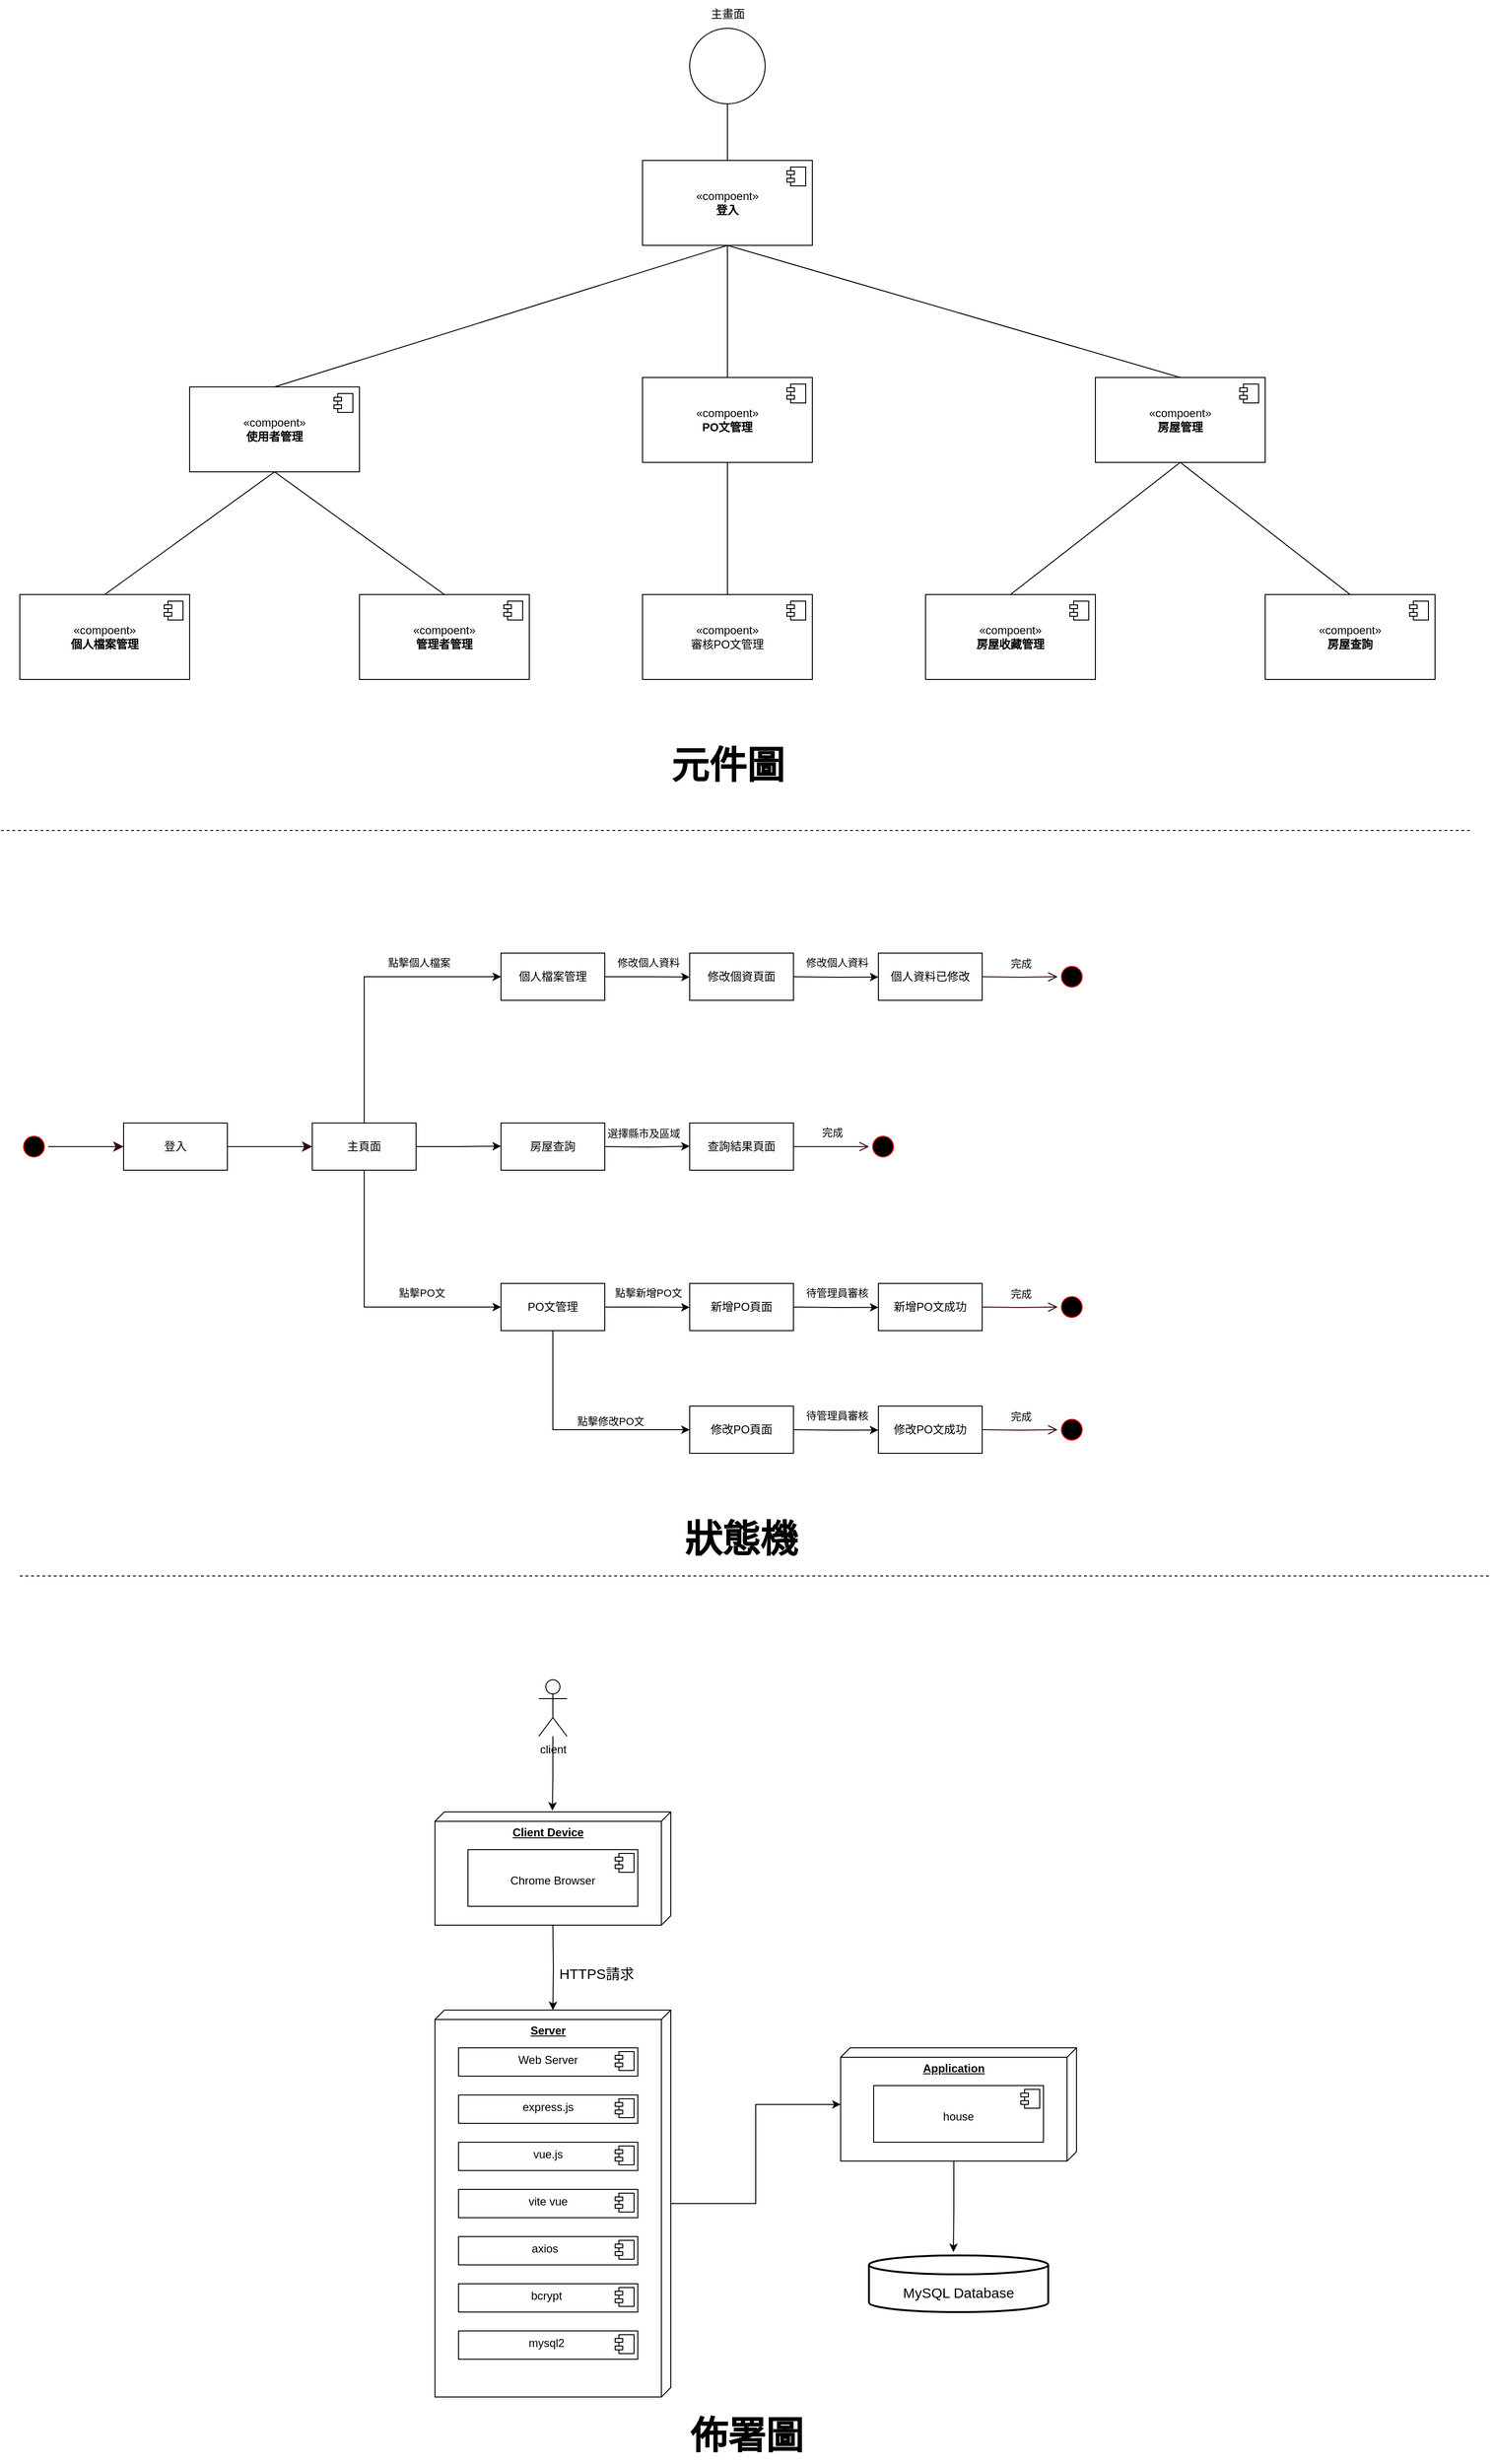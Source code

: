<mxfile version="24.7.17">
  <diagram name="第 1 页" id="_i7Nsi_loY6YteiHFJjn">
    <mxGraphModel grid="1" page="1" gridSize="10" guides="1" tooltips="1" connect="1" arrows="1" fold="1" pageScale="1" pageWidth="827" pageHeight="1169" math="0" shadow="0">
      <root>
        <mxCell id="0" />
        <mxCell id="1" parent="0" />
        <mxCell id="TlzOl084ez7NkVIhYVSb-4" style="edgeStyle=orthogonalEdgeStyle;rounded=0;orthogonalLoop=1;jettySize=auto;html=1;exitX=0.5;exitY=1;exitDx=0;exitDy=0;endArrow=none;endFill=0;" edge="1" parent="1" source="TlzOl084ez7NkVIhYVSb-1" target="TlzOl084ez7NkVIhYVSb-2">
          <mxGeometry relative="1" as="geometry" />
        </mxCell>
        <mxCell id="TlzOl084ez7NkVIhYVSb-1" value="" style="ellipse;whiteSpace=wrap;html=1;aspect=fixed;" vertex="1" parent="1">
          <mxGeometry x="360" y="70" width="80" height="80" as="geometry" />
        </mxCell>
        <mxCell id="TlzOl084ez7NkVIhYVSb-11" style="rounded=0;orthogonalLoop=1;jettySize=auto;html=1;exitX=0.5;exitY=1;exitDx=0;exitDy=0;entryX=0.5;entryY=0;entryDx=0;entryDy=0;endArrow=none;endFill=0;" edge="1" parent="1" source="TlzOl084ez7NkVIhYVSb-2" target="TlzOl084ez7NkVIhYVSb-7">
          <mxGeometry relative="1" as="geometry" />
        </mxCell>
        <mxCell id="TlzOl084ez7NkVIhYVSb-12" style="edgeStyle=orthogonalEdgeStyle;rounded=0;orthogonalLoop=1;jettySize=auto;html=1;exitX=0.5;exitY=1;exitDx=0;exitDy=0;entryX=0.5;entryY=0;entryDx=0;entryDy=0;endArrow=none;endFill=0;" edge="1" parent="1" source="TlzOl084ez7NkVIhYVSb-2" target="TlzOl084ez7NkVIhYVSb-5">
          <mxGeometry relative="1" as="geometry" />
        </mxCell>
        <mxCell id="TlzOl084ez7NkVIhYVSb-14" style="rounded=0;orthogonalLoop=1;jettySize=auto;html=1;exitX=0.5;exitY=1;exitDx=0;exitDy=0;entryX=0.5;entryY=0;entryDx=0;entryDy=0;endArrow=none;endFill=0;" edge="1" parent="1" source="TlzOl084ez7NkVIhYVSb-2" target="TlzOl084ez7NkVIhYVSb-9">
          <mxGeometry relative="1" as="geometry" />
        </mxCell>
        <mxCell id="TlzOl084ez7NkVIhYVSb-2" value="«compoent»&lt;br&gt;&lt;b&gt;登入&lt;/b&gt;" style="html=1;dropTarget=0;whiteSpace=wrap;" vertex="1" parent="1">
          <mxGeometry x="310" y="210" width="180" height="90" as="geometry" />
        </mxCell>
        <mxCell id="TlzOl084ez7NkVIhYVSb-3" value="" style="shape=module;jettyWidth=8;jettyHeight=4;" vertex="1" parent="TlzOl084ez7NkVIhYVSb-2">
          <mxGeometry x="1" width="20" height="20" relative="1" as="geometry">
            <mxPoint x="-27" y="7" as="offset" />
          </mxGeometry>
        </mxCell>
        <mxCell id="TlzOl084ez7NkVIhYVSb-5" value="«compoent»&lt;br&gt;&lt;b&gt;PO文管理&lt;/b&gt;" style="html=1;dropTarget=0;whiteSpace=wrap;" vertex="1" parent="1">
          <mxGeometry x="310" y="440" width="180" height="90" as="geometry" />
        </mxCell>
        <mxCell id="TlzOl084ez7NkVIhYVSb-6" value="" style="shape=module;jettyWidth=8;jettyHeight=4;" vertex="1" parent="TlzOl084ez7NkVIhYVSb-5">
          <mxGeometry x="1" width="20" height="20" relative="1" as="geometry">
            <mxPoint x="-27" y="7" as="offset" />
          </mxGeometry>
        </mxCell>
        <mxCell id="TlzOl084ez7NkVIhYVSb-22" style="rounded=0;orthogonalLoop=1;jettySize=auto;html=1;exitX=0.5;exitY=1;exitDx=0;exitDy=0;entryX=0.5;entryY=0;entryDx=0;entryDy=0;endArrow=none;endFill=0;" edge="1" parent="1" source="TlzOl084ez7NkVIhYVSb-7" target="TlzOl084ez7NkVIhYVSb-18">
          <mxGeometry relative="1" as="geometry" />
        </mxCell>
        <mxCell id="TlzOl084ez7NkVIhYVSb-23" style="rounded=0;orthogonalLoop=1;jettySize=auto;html=1;exitX=0.5;exitY=1;exitDx=0;exitDy=0;entryX=0.5;entryY=0;entryDx=0;entryDy=0;endArrow=none;endFill=0;" edge="1" parent="1" source="TlzOl084ez7NkVIhYVSb-7" target="TlzOl084ez7NkVIhYVSb-20">
          <mxGeometry relative="1" as="geometry" />
        </mxCell>
        <mxCell id="TlzOl084ez7NkVIhYVSb-7" value="«compoent»&lt;br&gt;&lt;b&gt;使用者管理&lt;/b&gt;" style="html=1;dropTarget=0;whiteSpace=wrap;" vertex="1" parent="1">
          <mxGeometry x="-170" y="450" width="180" height="90" as="geometry" />
        </mxCell>
        <mxCell id="TlzOl084ez7NkVIhYVSb-8" value="" style="shape=module;jettyWidth=8;jettyHeight=4;" vertex="1" parent="TlzOl084ez7NkVIhYVSb-7">
          <mxGeometry x="1" width="20" height="20" relative="1" as="geometry">
            <mxPoint x="-27" y="7" as="offset" />
          </mxGeometry>
        </mxCell>
        <mxCell id="TlzOl084ez7NkVIhYVSb-28" style="rounded=0;orthogonalLoop=1;jettySize=auto;html=1;exitX=0.5;exitY=1;exitDx=0;exitDy=0;entryX=0.5;entryY=0;entryDx=0;entryDy=0;endArrow=none;endFill=0;" edge="1" parent="1" source="TlzOl084ez7NkVIhYVSb-9" target="TlzOl084ez7NkVIhYVSb-24">
          <mxGeometry relative="1" as="geometry" />
        </mxCell>
        <mxCell id="TlzOl084ez7NkVIhYVSb-29" style="rounded=0;orthogonalLoop=1;jettySize=auto;html=1;exitX=0.5;exitY=1;exitDx=0;exitDy=0;entryX=0.5;entryY=0;entryDx=0;entryDy=0;endArrow=none;endFill=0;" edge="1" parent="1" source="TlzOl084ez7NkVIhYVSb-9" target="TlzOl084ez7NkVIhYVSb-26">
          <mxGeometry relative="1" as="geometry" />
        </mxCell>
        <mxCell id="TlzOl084ez7NkVIhYVSb-9" value="«compoent»&lt;br&gt;&lt;b&gt;房屋管理&lt;/b&gt;" style="html=1;dropTarget=0;whiteSpace=wrap;" vertex="1" parent="1">
          <mxGeometry x="790" y="440" width="180" height="90" as="geometry" />
        </mxCell>
        <mxCell id="TlzOl084ez7NkVIhYVSb-10" value="" style="shape=module;jettyWidth=8;jettyHeight=4;" vertex="1" parent="TlzOl084ez7NkVIhYVSb-9">
          <mxGeometry x="1" width="20" height="20" relative="1" as="geometry">
            <mxPoint x="-27" y="7" as="offset" />
          </mxGeometry>
        </mxCell>
        <mxCell id="TlzOl084ez7NkVIhYVSb-15" style="rounded=0;orthogonalLoop=1;jettySize=auto;html=1;exitX=0.5;exitY=1;exitDx=0;exitDy=0;entryX=0.5;entryY=0;entryDx=0;entryDy=0;endArrow=none;endFill=0;" edge="1" parent="1" source="TlzOl084ez7NkVIhYVSb-5" target="TlzOl084ez7NkVIhYVSb-16">
          <mxGeometry relative="1" as="geometry">
            <mxPoint x="400" y="530" as="sourcePoint" />
          </mxGeometry>
        </mxCell>
        <mxCell id="TlzOl084ez7NkVIhYVSb-16" value="«compoent»&lt;div&gt;審核PO文管理&lt;/div&gt;" style="html=1;dropTarget=0;whiteSpace=wrap;" vertex="1" parent="1">
          <mxGeometry x="310" y="670" width="180" height="90" as="geometry" />
        </mxCell>
        <mxCell id="TlzOl084ez7NkVIhYVSb-17" value="" style="shape=module;jettyWidth=8;jettyHeight=4;" vertex="1" parent="TlzOl084ez7NkVIhYVSb-16">
          <mxGeometry x="1" width="20" height="20" relative="1" as="geometry">
            <mxPoint x="-27" y="7" as="offset" />
          </mxGeometry>
        </mxCell>
        <mxCell id="TlzOl084ez7NkVIhYVSb-18" value="«compoent»&lt;br&gt;&lt;b&gt;個人檔案管理&lt;/b&gt;" style="html=1;dropTarget=0;whiteSpace=wrap;" vertex="1" parent="1">
          <mxGeometry x="-350" y="670" width="180" height="90" as="geometry" />
        </mxCell>
        <mxCell id="TlzOl084ez7NkVIhYVSb-19" value="" style="shape=module;jettyWidth=8;jettyHeight=4;" vertex="1" parent="TlzOl084ez7NkVIhYVSb-18">
          <mxGeometry x="1" width="20" height="20" relative="1" as="geometry">
            <mxPoint x="-27" y="7" as="offset" />
          </mxGeometry>
        </mxCell>
        <mxCell id="TlzOl084ez7NkVIhYVSb-20" value="«compoent»&lt;br&gt;&lt;b&gt;管理者管理&lt;/b&gt;" style="html=1;dropTarget=0;whiteSpace=wrap;" vertex="1" parent="1">
          <mxGeometry x="10" y="670" width="180" height="90" as="geometry" />
        </mxCell>
        <mxCell id="TlzOl084ez7NkVIhYVSb-21" value="" style="shape=module;jettyWidth=8;jettyHeight=4;" vertex="1" parent="TlzOl084ez7NkVIhYVSb-20">
          <mxGeometry x="1" width="20" height="20" relative="1" as="geometry">
            <mxPoint x="-27" y="7" as="offset" />
          </mxGeometry>
        </mxCell>
        <mxCell id="TlzOl084ez7NkVIhYVSb-24" value="«compoent»&lt;br&gt;&lt;b&gt;房屋收藏管理&lt;/b&gt;" style="html=1;dropTarget=0;whiteSpace=wrap;" vertex="1" parent="1">
          <mxGeometry x="610" y="670" width="180" height="90" as="geometry" />
        </mxCell>
        <mxCell id="TlzOl084ez7NkVIhYVSb-25" value="" style="shape=module;jettyWidth=8;jettyHeight=4;" vertex="1" parent="TlzOl084ez7NkVIhYVSb-24">
          <mxGeometry x="1" width="20" height="20" relative="1" as="geometry">
            <mxPoint x="-27" y="7" as="offset" />
          </mxGeometry>
        </mxCell>
        <mxCell id="TlzOl084ez7NkVIhYVSb-26" value="«compoent»&lt;br&gt;&lt;b&gt;房屋查詢&lt;/b&gt;" style="html=1;dropTarget=0;whiteSpace=wrap;" vertex="1" parent="1">
          <mxGeometry x="970" y="670" width="180" height="90" as="geometry" />
        </mxCell>
        <mxCell id="TlzOl084ez7NkVIhYVSb-27" value="" style="shape=module;jettyWidth=8;jettyHeight=4;" vertex="1" parent="TlzOl084ez7NkVIhYVSb-26">
          <mxGeometry x="1" width="20" height="20" relative="1" as="geometry">
            <mxPoint x="-27" y="7" as="offset" />
          </mxGeometry>
        </mxCell>
        <mxCell id="TlzOl084ez7NkVIhYVSb-30" value="主畫面" style="text;html=1;align=center;verticalAlign=middle;resizable=0;points=[];autosize=1;strokeColor=none;fillColor=none;" vertex="1" parent="1">
          <mxGeometry x="370" y="40" width="60" height="30" as="geometry" />
        </mxCell>
        <mxCell id="TlzOl084ez7NkVIhYVSb-31" value="&lt;font style=&quot;font-size: 40px;&quot;&gt;&lt;b&gt;元件圖&lt;/b&gt;&lt;/font&gt;" style="text;html=1;align=center;verticalAlign=middle;resizable=0;points=[];autosize=1;strokeColor=none;fillColor=none;" vertex="1" parent="1">
          <mxGeometry x="330" y="820" width="140" height="60" as="geometry" />
        </mxCell>
        <mxCell id="TlzOl084ez7NkVIhYVSb-32" value="" style="endArrow=none;dashed=1;html=1;rounded=0;" edge="1" parent="1">
          <mxGeometry width="50" height="50" relative="1" as="geometry">
            <mxPoint x="-370" y="920" as="sourcePoint" />
            <mxPoint x="1190" y="920" as="targetPoint" />
          </mxGeometry>
        </mxCell>
        <mxCell id="TlzOl084ez7NkVIhYVSb-33" value="" style="ellipse;html=1;shape=startState;fillColor=#000000;strokeColor=#ff0000;" vertex="1" parent="1">
          <mxGeometry x="-350" y="1240" width="30" height="30" as="geometry" />
        </mxCell>
        <mxCell id="TlzOl084ez7NkVIhYVSb-34" value="" style="edgeStyle=orthogonalEdgeStyle;html=1;verticalAlign=bottom;endArrow=classic;endSize=8;strokeColor=#33001A;rounded=0;endFill=1;" edge="1" parent="1" source="TlzOl084ez7NkVIhYVSb-33">
          <mxGeometry relative="1" as="geometry">
            <mxPoint x="-240" y="1255" as="targetPoint" />
          </mxGeometry>
        </mxCell>
        <mxCell id="TlzOl084ez7NkVIhYVSb-35" value="登入" style="html=1;whiteSpace=wrap;" vertex="1" parent="1">
          <mxGeometry x="-240" y="1230" width="110" height="50" as="geometry" />
        </mxCell>
        <mxCell id="TlzOl084ez7NkVIhYVSb-36" value="" style="edgeStyle=orthogonalEdgeStyle;html=1;verticalAlign=bottom;endArrow=classic;endSize=8;strokeColor=#33001A;rounded=0;exitX=1;exitY=0.5;exitDx=0;exitDy=0;endFill=1;" edge="1" parent="1" source="TlzOl084ez7NkVIhYVSb-35">
          <mxGeometry relative="1" as="geometry">
            <mxPoint x="-40" y="1255" as="targetPoint" />
            <mxPoint x="-120" y="1255" as="sourcePoint" />
          </mxGeometry>
        </mxCell>
        <mxCell id="TlzOl084ez7NkVIhYVSb-38" style="edgeStyle=orthogonalEdgeStyle;rounded=0;orthogonalLoop=1;jettySize=auto;html=1;exitX=1;exitY=0.5;exitDx=0;exitDy=0;" edge="1" parent="1" source="TlzOl084ez7NkVIhYVSb-37">
          <mxGeometry relative="1" as="geometry">
            <mxPoint x="160" y="1254.571" as="targetPoint" />
          </mxGeometry>
        </mxCell>
        <mxCell id="TlzOl084ez7NkVIhYVSb-48" style="edgeStyle=orthogonalEdgeStyle;rounded=0;orthogonalLoop=1;jettySize=auto;html=1;exitX=0.5;exitY=0;exitDx=0;exitDy=0;entryX=0;entryY=0.5;entryDx=0;entryDy=0;" edge="1" parent="1" source="TlzOl084ez7NkVIhYVSb-37" target="TlzOl084ez7NkVIhYVSb-49">
          <mxGeometry relative="1" as="geometry">
            <mxPoint x="130" y="1060" as="targetPoint" />
          </mxGeometry>
        </mxCell>
        <mxCell id="TlzOl084ez7NkVIhYVSb-51" value="點擊個人檔案" style="edgeLabel;html=1;align=center;verticalAlign=middle;resizable=0;points=[];" connectable="0" vertex="1" parent="TlzOl084ez7NkVIhYVSb-48">
          <mxGeometry x="0.418" y="2" relative="1" as="geometry">
            <mxPoint y="-13" as="offset" />
          </mxGeometry>
        </mxCell>
        <mxCell id="TlzOl084ez7NkVIhYVSb-37" value="主頁面" style="html=1;whiteSpace=wrap;" vertex="1" parent="1">
          <mxGeometry x="-40" y="1230" width="110" height="50" as="geometry" />
        </mxCell>
        <mxCell id="TlzOl084ez7NkVIhYVSb-39" value="房屋查詢" style="html=1;whiteSpace=wrap;" vertex="1" parent="1">
          <mxGeometry x="160" y="1230" width="110" height="50" as="geometry" />
        </mxCell>
        <mxCell id="TlzOl084ez7NkVIhYVSb-40" style="edgeStyle=orthogonalEdgeStyle;rounded=0;orthogonalLoop=1;jettySize=auto;html=1;exitX=1;exitY=0.5;exitDx=0;exitDy=0;" edge="1" parent="1">
          <mxGeometry relative="1" as="geometry">
            <mxPoint x="360" y="1254.571" as="targetPoint" />
            <mxPoint x="270" y="1255" as="sourcePoint" />
          </mxGeometry>
        </mxCell>
        <mxCell id="TlzOl084ez7NkVIhYVSb-42" value="選擇縣市及區域" style="edgeLabel;html=1;align=center;verticalAlign=middle;resizable=0;points=[];" connectable="0" vertex="1" parent="TlzOl084ez7NkVIhYVSb-40">
          <mxGeometry x="-0.275" y="-1" relative="1" as="geometry">
            <mxPoint x="8" y="-16" as="offset" />
          </mxGeometry>
        </mxCell>
        <mxCell id="TlzOl084ez7NkVIhYVSb-41" value="查詢結果頁面" style="html=1;whiteSpace=wrap;" vertex="1" parent="1">
          <mxGeometry x="360" y="1230" width="110" height="50" as="geometry" />
        </mxCell>
        <mxCell id="TlzOl084ez7NkVIhYVSb-43" value="" style="ellipse;html=1;shape=startState;fillColor=#000000;strokeColor=#ff0000;" vertex="1" parent="1">
          <mxGeometry x="550" y="1240" width="30" height="30" as="geometry" />
        </mxCell>
        <mxCell id="TlzOl084ez7NkVIhYVSb-44" value="" style="edgeStyle=orthogonalEdgeStyle;html=1;verticalAlign=bottom;endArrow=open;endSize=8;strokeColor=#33001A;rounded=0;exitX=1;exitY=0.5;exitDx=0;exitDy=0;entryX=0;entryY=0.5;entryDx=0;entryDy=0;" edge="1" parent="1" source="TlzOl084ez7NkVIhYVSb-41" target="TlzOl084ez7NkVIhYVSb-43">
          <mxGeometry relative="1" as="geometry">
            <mxPoint x="565" y="1269" as="targetPoint" />
            <mxPoint x="800" y="1279" as="sourcePoint" />
          </mxGeometry>
        </mxCell>
        <mxCell id="TlzOl084ez7NkVIhYVSb-45" value="完成" style="edgeLabel;html=1;align=center;verticalAlign=middle;resizable=0;points=[];" connectable="0" vertex="1" parent="TlzOl084ez7NkVIhYVSb-44">
          <mxGeometry x="-0.056" y="2" relative="1" as="geometry">
            <mxPoint x="3" y="-13" as="offset" />
          </mxGeometry>
        </mxCell>
        <mxCell id="TlzOl084ez7NkVIhYVSb-52" style="edgeStyle=orthogonalEdgeStyle;rounded=0;orthogonalLoop=1;jettySize=auto;html=1;exitX=1;exitY=0.5;exitDx=0;exitDy=0;" edge="1" parent="1" source="TlzOl084ez7NkVIhYVSb-49">
          <mxGeometry relative="1" as="geometry">
            <mxPoint x="360" y="1075.333" as="targetPoint" />
          </mxGeometry>
        </mxCell>
        <mxCell id="TlzOl084ez7NkVIhYVSb-55" value="修改個人資料" style="edgeLabel;html=1;align=center;verticalAlign=middle;resizable=0;points=[];" connectable="0" vertex="1" parent="TlzOl084ez7NkVIhYVSb-52">
          <mxGeometry x="0.034" relative="1" as="geometry">
            <mxPoint y="-16" as="offset" />
          </mxGeometry>
        </mxCell>
        <mxCell id="TlzOl084ez7NkVIhYVSb-49" value="個人檔案管理" style="html=1;whiteSpace=wrap;" vertex="1" parent="1">
          <mxGeometry x="160" y="1050" width="110" height="50" as="geometry" />
        </mxCell>
        <mxCell id="TlzOl084ez7NkVIhYVSb-53" value="修改個資頁面" style="html=1;whiteSpace=wrap;" vertex="1" parent="1">
          <mxGeometry x="360" y="1050" width="110" height="50" as="geometry" />
        </mxCell>
        <mxCell id="TlzOl084ez7NkVIhYVSb-56" style="edgeStyle=orthogonalEdgeStyle;rounded=0;orthogonalLoop=1;jettySize=auto;html=1;exitX=1;exitY=0.5;exitDx=0;exitDy=0;" edge="1" parent="1">
          <mxGeometry relative="1" as="geometry">
            <mxPoint x="560" y="1075.333" as="targetPoint" />
            <mxPoint x="470" y="1075" as="sourcePoint" />
          </mxGeometry>
        </mxCell>
        <mxCell id="TlzOl084ez7NkVIhYVSb-57" value="修改個人資料" style="edgeLabel;html=1;align=center;verticalAlign=middle;resizable=0;points=[];" connectable="0" vertex="1" parent="TlzOl084ez7NkVIhYVSb-56">
          <mxGeometry x="0.034" relative="1" as="geometry">
            <mxPoint y="-16" as="offset" />
          </mxGeometry>
        </mxCell>
        <mxCell id="TlzOl084ez7NkVIhYVSb-58" value="個人資料已修改" style="html=1;whiteSpace=wrap;" vertex="1" parent="1">
          <mxGeometry x="560" y="1050" width="110" height="50" as="geometry" />
        </mxCell>
        <mxCell id="TlzOl084ez7NkVIhYVSb-64" value="" style="ellipse;html=1;shape=startState;fillColor=#000000;strokeColor=#ff0000;" vertex="1" parent="1">
          <mxGeometry x="750" y="1060" width="30" height="30" as="geometry" />
        </mxCell>
        <mxCell id="TlzOl084ez7NkVIhYVSb-65" value="" style="edgeStyle=orthogonalEdgeStyle;html=1;verticalAlign=bottom;endArrow=open;endSize=8;strokeColor=#33001A;rounded=0;exitX=1;exitY=0.5;exitDx=0;exitDy=0;entryX=0;entryY=0.5;entryDx=0;entryDy=0;" edge="1" parent="1" target="TlzOl084ez7NkVIhYVSb-64">
          <mxGeometry relative="1" as="geometry">
            <mxPoint x="765" y="1089" as="targetPoint" />
            <mxPoint x="670" y="1075" as="sourcePoint" />
          </mxGeometry>
        </mxCell>
        <mxCell id="TlzOl084ez7NkVIhYVSb-66" value="完成" style="edgeLabel;html=1;align=center;verticalAlign=middle;resizable=0;points=[];" connectable="0" vertex="1" parent="TlzOl084ez7NkVIhYVSb-65">
          <mxGeometry x="-0.056" y="2" relative="1" as="geometry">
            <mxPoint x="3" y="-13" as="offset" />
          </mxGeometry>
        </mxCell>
        <mxCell id="TlzOl084ez7NkVIhYVSb-67" style="edgeStyle=orthogonalEdgeStyle;rounded=0;orthogonalLoop=1;jettySize=auto;html=1;exitX=0.5;exitY=1;exitDx=0;exitDy=0;entryX=0;entryY=0.5;entryDx=0;entryDy=0;" edge="1" parent="1" source="TlzOl084ez7NkVIhYVSb-37" target="TlzOl084ez7NkVIhYVSb-73">
          <mxGeometry relative="1" as="geometry">
            <mxPoint x="75" y="1330" as="targetPoint" />
            <mxPoint x="-40" y="1500" as="sourcePoint" />
          </mxGeometry>
        </mxCell>
        <mxCell id="TlzOl084ez7NkVIhYVSb-68" value="點擊PO文" style="edgeLabel;html=1;align=center;verticalAlign=middle;resizable=0;points=[];" connectable="0" vertex="1" parent="TlzOl084ez7NkVIhYVSb-67">
          <mxGeometry x="0.418" y="2" relative="1" as="geometry">
            <mxPoint y="-13" as="offset" />
          </mxGeometry>
        </mxCell>
        <mxCell id="TlzOl084ez7NkVIhYVSb-71" style="edgeStyle=orthogonalEdgeStyle;rounded=0;orthogonalLoop=1;jettySize=auto;html=1;exitX=1;exitY=0.5;exitDx=0;exitDy=0;" edge="1" parent="1" source="TlzOl084ez7NkVIhYVSb-73">
          <mxGeometry relative="1" as="geometry">
            <mxPoint x="360" y="1425.333" as="targetPoint" />
          </mxGeometry>
        </mxCell>
        <mxCell id="TlzOl084ez7NkVIhYVSb-72" value="點擊新增PO文" style="edgeLabel;html=1;align=center;verticalAlign=middle;resizable=0;points=[];" connectable="0" vertex="1" parent="TlzOl084ez7NkVIhYVSb-71">
          <mxGeometry x="0.034" relative="1" as="geometry">
            <mxPoint y="-16" as="offset" />
          </mxGeometry>
        </mxCell>
        <mxCell id="TlzOl084ez7NkVIhYVSb-90" style="edgeStyle=orthogonalEdgeStyle;rounded=0;orthogonalLoop=1;jettySize=auto;html=1;exitX=0.5;exitY=1;exitDx=0;exitDy=0;entryX=0;entryY=0.5;entryDx=0;entryDy=0;" edge="1" parent="1" source="TlzOl084ez7NkVIhYVSb-73" target="TlzOl084ez7NkVIhYVSb-83">
          <mxGeometry relative="1" as="geometry" />
        </mxCell>
        <mxCell id="TlzOl084ez7NkVIhYVSb-73" value="PO文管理" style="html=1;whiteSpace=wrap;" vertex="1" parent="1">
          <mxGeometry x="160" y="1400" width="110" height="50" as="geometry" />
        </mxCell>
        <mxCell id="TlzOl084ez7NkVIhYVSb-74" value="新增PO頁面" style="html=1;whiteSpace=wrap;" vertex="1" parent="1">
          <mxGeometry x="360" y="1400" width="110" height="50" as="geometry" />
        </mxCell>
        <mxCell id="TlzOl084ez7NkVIhYVSb-75" style="edgeStyle=orthogonalEdgeStyle;rounded=0;orthogonalLoop=1;jettySize=auto;html=1;exitX=1;exitY=0.5;exitDx=0;exitDy=0;" edge="1" parent="1">
          <mxGeometry relative="1" as="geometry">
            <mxPoint x="560" y="1425.333" as="targetPoint" />
            <mxPoint x="470" y="1425" as="sourcePoint" />
          </mxGeometry>
        </mxCell>
        <mxCell id="TlzOl084ez7NkVIhYVSb-76" value="待管理員審核" style="edgeLabel;html=1;align=center;verticalAlign=middle;resizable=0;points=[];" connectable="0" vertex="1" parent="TlzOl084ez7NkVIhYVSb-75">
          <mxGeometry x="0.034" relative="1" as="geometry">
            <mxPoint y="-16" as="offset" />
          </mxGeometry>
        </mxCell>
        <mxCell id="TlzOl084ez7NkVIhYVSb-77" value="新增PO文成功" style="html=1;whiteSpace=wrap;" vertex="1" parent="1">
          <mxGeometry x="560" y="1400" width="110" height="50" as="geometry" />
        </mxCell>
        <mxCell id="TlzOl084ez7NkVIhYVSb-78" value="" style="ellipse;html=1;shape=startState;fillColor=#000000;strokeColor=#ff0000;" vertex="1" parent="1">
          <mxGeometry x="750" y="1410" width="30" height="30" as="geometry" />
        </mxCell>
        <mxCell id="TlzOl084ez7NkVIhYVSb-79" value="" style="edgeStyle=orthogonalEdgeStyle;html=1;verticalAlign=bottom;endArrow=open;endSize=8;strokeColor=#33001A;rounded=0;exitX=1;exitY=0.5;exitDx=0;exitDy=0;entryX=0;entryY=0.5;entryDx=0;entryDy=0;" edge="1" parent="1" target="TlzOl084ez7NkVIhYVSb-78">
          <mxGeometry relative="1" as="geometry">
            <mxPoint x="765" y="1439" as="targetPoint" />
            <mxPoint x="670" y="1425" as="sourcePoint" />
          </mxGeometry>
        </mxCell>
        <mxCell id="TlzOl084ez7NkVIhYVSb-80" value="完成" style="edgeLabel;html=1;align=center;verticalAlign=middle;resizable=0;points=[];" connectable="0" vertex="1" parent="TlzOl084ez7NkVIhYVSb-79">
          <mxGeometry x="-0.056" y="2" relative="1" as="geometry">
            <mxPoint x="3" y="-13" as="offset" />
          </mxGeometry>
        </mxCell>
        <mxCell id="TlzOl084ez7NkVIhYVSb-81" value="&lt;span style=&quot;font-size: 40px;&quot;&gt;&lt;b&gt;狀態機&lt;/b&gt;&lt;/span&gt;" style="text;html=1;align=center;verticalAlign=middle;resizable=0;points=[];autosize=1;strokeColor=none;fillColor=none;" vertex="1" parent="1">
          <mxGeometry x="344" y="1640" width="140" height="60" as="geometry" />
        </mxCell>
        <mxCell id="TlzOl084ez7NkVIhYVSb-82" value="點擊修改PO文" style="edgeLabel;html=1;align=center;verticalAlign=middle;resizable=0;points=[];" connectable="0" vertex="1" parent="1">
          <mxGeometry x="270.003" y="1540.004" as="geometry">
            <mxPoint x="6" y="6" as="offset" />
          </mxGeometry>
        </mxCell>
        <mxCell id="TlzOl084ez7NkVIhYVSb-83" value="修改PO頁面" style="html=1;whiteSpace=wrap;" vertex="1" parent="1">
          <mxGeometry x="360" y="1530" width="110" height="50" as="geometry" />
        </mxCell>
        <mxCell id="TlzOl084ez7NkVIhYVSb-84" style="edgeStyle=orthogonalEdgeStyle;rounded=0;orthogonalLoop=1;jettySize=auto;html=1;exitX=1;exitY=0.5;exitDx=0;exitDy=0;" edge="1" parent="1">
          <mxGeometry relative="1" as="geometry">
            <mxPoint x="560" y="1555.333" as="targetPoint" />
            <mxPoint x="470" y="1555" as="sourcePoint" />
          </mxGeometry>
        </mxCell>
        <mxCell id="TlzOl084ez7NkVIhYVSb-85" value="待管理員審核" style="edgeLabel;html=1;align=center;verticalAlign=middle;resizable=0;points=[];" connectable="0" vertex="1" parent="TlzOl084ez7NkVIhYVSb-84">
          <mxGeometry x="0.034" relative="1" as="geometry">
            <mxPoint y="-16" as="offset" />
          </mxGeometry>
        </mxCell>
        <mxCell id="TlzOl084ez7NkVIhYVSb-86" value="修改PO文成功" style="html=1;whiteSpace=wrap;" vertex="1" parent="1">
          <mxGeometry x="560" y="1530" width="110" height="50" as="geometry" />
        </mxCell>
        <mxCell id="TlzOl084ez7NkVIhYVSb-87" value="" style="ellipse;html=1;shape=startState;fillColor=#000000;strokeColor=#ff0000;" vertex="1" parent="1">
          <mxGeometry x="750" y="1540" width="30" height="30" as="geometry" />
        </mxCell>
        <mxCell id="TlzOl084ez7NkVIhYVSb-88" value="" style="edgeStyle=orthogonalEdgeStyle;html=1;verticalAlign=bottom;endArrow=open;endSize=8;strokeColor=#33001A;rounded=0;exitX=1;exitY=0.5;exitDx=0;exitDy=0;entryX=0;entryY=0.5;entryDx=0;entryDy=0;" edge="1" parent="1" target="TlzOl084ez7NkVIhYVSb-87">
          <mxGeometry relative="1" as="geometry">
            <mxPoint x="765" y="1569" as="targetPoint" />
            <mxPoint x="670" y="1555" as="sourcePoint" />
          </mxGeometry>
        </mxCell>
        <mxCell id="TlzOl084ez7NkVIhYVSb-89" value="完成" style="edgeLabel;html=1;align=center;verticalAlign=middle;resizable=0;points=[];" connectable="0" vertex="1" parent="TlzOl084ez7NkVIhYVSb-88">
          <mxGeometry x="-0.056" y="2" relative="1" as="geometry">
            <mxPoint x="3" y="-13" as="offset" />
          </mxGeometry>
        </mxCell>
        <mxCell id="TlzOl084ez7NkVIhYVSb-91" value="" style="endArrow=none;dashed=1;html=1;rounded=0;" edge="1" parent="1">
          <mxGeometry width="50" height="50" relative="1" as="geometry">
            <mxPoint x="-350" y="1710" as="sourcePoint" />
            <mxPoint x="1210" y="1710" as="targetPoint" />
          </mxGeometry>
        </mxCell>
        <mxCell id="TlzOl084ez7NkVIhYVSb-92" value="client" style="shape=umlActor;verticalLabelPosition=bottom;verticalAlign=top;html=1;" vertex="1" parent="1">
          <mxGeometry x="200" y="1820" width="30" height="60" as="geometry" />
        </mxCell>
        <mxCell id="TlzOl084ez7NkVIhYVSb-97" value="&lt;b&gt;&lt;font style=&quot;font-size: 12px;&quot;&gt;Client Device&lt;/font&gt;&lt;/b&gt;" style="verticalAlign=top;align=center;spacingTop=8;spacingLeft=2;spacingRight=12;shape=cube;size=10;direction=south;fontStyle=4;html=1;whiteSpace=wrap;" vertex="1" parent="1">
          <mxGeometry x="90" y="1960" width="250" height="120" as="geometry" />
        </mxCell>
        <mxCell id="TlzOl084ez7NkVIhYVSb-106" style="edgeStyle=orthogonalEdgeStyle;rounded=0;orthogonalLoop=1;jettySize=auto;html=1;" edge="1" parent="1" target="TlzOl084ez7NkVIhYVSb-104">
          <mxGeometry relative="1" as="geometry">
            <mxPoint x="215" y="2080" as="sourcePoint" />
          </mxGeometry>
        </mxCell>
        <mxCell id="TlzOl084ez7NkVIhYVSb-109" value="&lt;font style=&quot;font-size: 15px;&quot;&gt;HTTPS請求&lt;/font&gt;" style="edgeLabel;html=1;align=center;verticalAlign=middle;resizable=0;points=[];" connectable="0" vertex="1" parent="TlzOl084ez7NkVIhYVSb-106">
          <mxGeometry x="-0.256" y="-2" relative="1" as="geometry">
            <mxPoint x="47" y="17" as="offset" />
          </mxGeometry>
        </mxCell>
        <mxCell id="TlzOl084ez7NkVIhYVSb-98" value="&lt;p style=&quot;margin:0px;margin-top:6px;text-align:center;&quot;&gt;&lt;b&gt;&lt;br&gt;&lt;/b&gt;&lt;/p&gt;&lt;p style=&quot;margin:0px;margin-top:6px;text-align:center;&quot;&gt;Chrome Browser&lt;/p&gt;&lt;p style=&quot;margin:0px;margin-left:8px;&quot;&gt;&lt;br&gt;&lt;/p&gt;" style="align=left;overflow=fill;html=1;dropTarget=0;whiteSpace=wrap;" vertex="1" parent="1">
          <mxGeometry x="125" y="2000" width="180" height="60" as="geometry" />
        </mxCell>
        <mxCell id="TlzOl084ez7NkVIhYVSb-99" value="" style="shape=component;jettyWidth=8;jettyHeight=4;" vertex="1" parent="TlzOl084ez7NkVIhYVSb-98">
          <mxGeometry x="1" width="20" height="20" relative="1" as="geometry">
            <mxPoint x="-24" y="4" as="offset" />
          </mxGeometry>
        </mxCell>
        <mxCell id="TlzOl084ez7NkVIhYVSb-103" style="edgeStyle=orthogonalEdgeStyle;rounded=0;orthogonalLoop=1;jettySize=auto;html=1;entryX=-0.011;entryY=0.502;entryDx=0;entryDy=0;entryPerimeter=0;" edge="1" parent="1" source="TlzOl084ez7NkVIhYVSb-92" target="TlzOl084ez7NkVIhYVSb-97">
          <mxGeometry relative="1" as="geometry" />
        </mxCell>
        <mxCell id="TlzOl084ez7NkVIhYVSb-108" style="edgeStyle=orthogonalEdgeStyle;rounded=0;orthogonalLoop=1;jettySize=auto;html=1;" edge="1" parent="1" source="TlzOl084ez7NkVIhYVSb-104" target="TlzOl084ez7NkVIhYVSb-107">
          <mxGeometry relative="1" as="geometry" />
        </mxCell>
        <mxCell id="TlzOl084ez7NkVIhYVSb-104" value="&lt;b&gt;&lt;font style=&quot;font-size: 12px;&quot;&gt;Server&lt;/font&gt;&lt;/b&gt;" style="verticalAlign=top;align=center;spacingTop=8;spacingLeft=2;spacingRight=12;shape=cube;size=10;direction=south;fontStyle=4;html=1;whiteSpace=wrap;" vertex="1" parent="1">
          <mxGeometry x="90" y="2170" width="250" height="410" as="geometry" />
        </mxCell>
        <mxCell id="TlzOl084ez7NkVIhYVSb-107" value="&lt;b&gt;&lt;font style=&quot;font-size: 12px;&quot;&gt;Application&lt;/font&gt;&lt;/b&gt;" style="verticalAlign=top;align=center;spacingTop=8;spacingLeft=2;spacingRight=12;shape=cube;size=10;direction=south;fontStyle=4;html=1;whiteSpace=wrap;" vertex="1" parent="1">
          <mxGeometry x="520" y="2210" width="250" height="120" as="geometry" />
        </mxCell>
        <mxCell id="TlzOl084ez7NkVIhYVSb-111" value="&lt;div style=&quot;font-size: 15px;&quot;&gt;&lt;font style=&quot;font-size: 15px;&quot;&gt;&lt;br&gt;&lt;/font&gt;&lt;/div&gt;&lt;font style=&quot;font-size: 15px;&quot;&gt;MySQL Database&lt;/font&gt;" style="strokeWidth=2;html=1;shape=mxgraph.flowchart.database;whiteSpace=wrap;" vertex="1" parent="1">
          <mxGeometry x="550" y="2430" width="190" height="60" as="geometry" />
        </mxCell>
        <mxCell id="TlzOl084ez7NkVIhYVSb-112" style="edgeStyle=orthogonalEdgeStyle;rounded=0;orthogonalLoop=1;jettySize=auto;html=1;exitX=0;exitY=0;exitDx=120;exitDy=130;exitPerimeter=0;entryX=0.471;entryY=-0.059;entryDx=0;entryDy=0;entryPerimeter=0;" edge="1" parent="1" source="TlzOl084ez7NkVIhYVSb-107" target="TlzOl084ez7NkVIhYVSb-111">
          <mxGeometry relative="1" as="geometry">
            <mxPoint x="640" y="2390" as="targetPoint" />
          </mxGeometry>
        </mxCell>
        <mxCell id="TlzOl084ez7NkVIhYVSb-113" value="&lt;p style=&quot;margin:0px;margin-top:6px;text-align:center;&quot;&gt;Web Server&lt;/p&gt;" style="align=left;overflow=fill;html=1;dropTarget=0;whiteSpace=wrap;" vertex="1" parent="1">
          <mxGeometry x="115" y="2210" width="190" height="30" as="geometry" />
        </mxCell>
        <mxCell id="TlzOl084ez7NkVIhYVSb-114" value="" style="shape=component;jettyWidth=8;jettyHeight=4;" vertex="1" parent="TlzOl084ez7NkVIhYVSb-113">
          <mxGeometry x="1" width="20" height="20" relative="1" as="geometry">
            <mxPoint x="-24" y="4" as="offset" />
          </mxGeometry>
        </mxCell>
        <mxCell id="TlzOl084ez7NkVIhYVSb-115" value="&lt;span style=&quot;font-size: 40px;&quot;&gt;&lt;b&gt;佈署圖&lt;/b&gt;&lt;/span&gt;" style="text;html=1;align=center;verticalAlign=middle;resizable=0;points=[];autosize=1;strokeColor=none;fillColor=none;" vertex="1" parent="1">
          <mxGeometry x="350" y="2590" width="140" height="60" as="geometry" />
        </mxCell>
        <mxCell id="TlzOl084ez7NkVIhYVSb-118" value="&lt;p style=&quot;margin:0px;margin-top:6px;text-align:center;&quot;&gt;express.js&lt;/p&gt;" style="align=left;overflow=fill;html=1;dropTarget=0;whiteSpace=wrap;" vertex="1" parent="1">
          <mxGeometry x="115" y="2260" width="190" height="30" as="geometry" />
        </mxCell>
        <mxCell id="TlzOl084ez7NkVIhYVSb-119" value="" style="shape=component;jettyWidth=8;jettyHeight=4;" vertex="1" parent="TlzOl084ez7NkVIhYVSb-118">
          <mxGeometry x="1" width="20" height="20" relative="1" as="geometry">
            <mxPoint x="-24" y="4" as="offset" />
          </mxGeometry>
        </mxCell>
        <mxCell id="TlzOl084ez7NkVIhYVSb-120" value="&lt;p style=&quot;margin:0px;margin-top:6px;text-align:center;&quot;&gt;vue.js&lt;br&gt;&lt;/p&gt;" style="align=left;overflow=fill;html=1;dropTarget=0;whiteSpace=wrap;" vertex="1" parent="1">
          <mxGeometry x="115" y="2310" width="190" height="30" as="geometry" />
        </mxCell>
        <mxCell id="TlzOl084ez7NkVIhYVSb-121" value="" style="shape=component;jettyWidth=8;jettyHeight=4;" vertex="1" parent="TlzOl084ez7NkVIhYVSb-120">
          <mxGeometry x="1" width="20" height="20" relative="1" as="geometry">
            <mxPoint x="-24" y="4" as="offset" />
          </mxGeometry>
        </mxCell>
        <mxCell id="TlzOl084ez7NkVIhYVSb-122" value="&lt;p style=&quot;margin:0px;margin-top:6px;text-align:center;&quot;&gt;vite vue&lt;/p&gt;" style="align=left;overflow=fill;html=1;dropTarget=0;whiteSpace=wrap;" vertex="1" parent="1">
          <mxGeometry x="115" y="2360" width="190" height="30" as="geometry" />
        </mxCell>
        <mxCell id="TlzOl084ez7NkVIhYVSb-123" value="" style="shape=component;jettyWidth=8;jettyHeight=4;" vertex="1" parent="TlzOl084ez7NkVIhYVSb-122">
          <mxGeometry x="1" width="20" height="20" relative="1" as="geometry">
            <mxPoint x="-24" y="4" as="offset" />
          </mxGeometry>
        </mxCell>
        <mxCell id="TlzOl084ez7NkVIhYVSb-124" value="&lt;p style=&quot;margin:0px;margin-top:6px;text-align:center;&quot;&gt;axios&amp;nbsp;&amp;nbsp;&lt;/p&gt;" style="align=left;overflow=fill;html=1;dropTarget=0;whiteSpace=wrap;" vertex="1" parent="1">
          <mxGeometry x="115" y="2410" width="190" height="30" as="geometry" />
        </mxCell>
        <mxCell id="TlzOl084ez7NkVIhYVSb-125" value="" style="shape=component;jettyWidth=8;jettyHeight=4;" vertex="1" parent="TlzOl084ez7NkVIhYVSb-124">
          <mxGeometry x="1" width="20" height="20" relative="1" as="geometry">
            <mxPoint x="-24" y="4" as="offset" />
          </mxGeometry>
        </mxCell>
        <mxCell id="TlzOl084ez7NkVIhYVSb-126" value="&lt;p style=&quot;margin:0px;margin-top:6px;text-align:center;&quot;&gt;bcrypt&amp;nbsp;&lt;/p&gt;" style="align=left;overflow=fill;html=1;dropTarget=0;whiteSpace=wrap;" vertex="1" parent="1">
          <mxGeometry x="115" y="2460" width="190" height="30" as="geometry" />
        </mxCell>
        <mxCell id="TlzOl084ez7NkVIhYVSb-127" value="" style="shape=component;jettyWidth=8;jettyHeight=4;" vertex="1" parent="TlzOl084ez7NkVIhYVSb-126">
          <mxGeometry x="1" width="20" height="20" relative="1" as="geometry">
            <mxPoint x="-24" y="4" as="offset" />
          </mxGeometry>
        </mxCell>
        <mxCell id="TlzOl084ez7NkVIhYVSb-128" value="&lt;p style=&quot;margin:0px;margin-top:6px;text-align:center;&quot;&gt;mysql2&amp;nbsp;&lt;/p&gt;" style="align=left;overflow=fill;html=1;dropTarget=0;whiteSpace=wrap;" vertex="1" parent="1">
          <mxGeometry x="115" y="2510" width="190" height="30" as="geometry" />
        </mxCell>
        <mxCell id="TlzOl084ez7NkVIhYVSb-129" value="" style="shape=component;jettyWidth=8;jettyHeight=4;" vertex="1" parent="TlzOl084ez7NkVIhYVSb-128">
          <mxGeometry x="1" width="20" height="20" relative="1" as="geometry">
            <mxPoint x="-24" y="4" as="offset" />
          </mxGeometry>
        </mxCell>
        <mxCell id="X8fA7LGZcAjXQCvYwwG6-1" value="&lt;p style=&quot;margin:0px;margin-top:6px;text-align:center;&quot;&gt;&lt;b&gt;&lt;br&gt;&lt;/b&gt;&lt;/p&gt;&lt;p style=&quot;margin:0px;margin-top:6px;text-align:center;&quot;&gt;house&lt;/p&gt;&lt;p style=&quot;margin:0px;margin-left:8px;&quot;&gt;&lt;br&gt;&lt;/p&gt;" style="align=left;overflow=fill;html=1;dropTarget=0;whiteSpace=wrap;" vertex="1" parent="1">
          <mxGeometry x="555" y="2250" width="180" height="60" as="geometry" />
        </mxCell>
        <mxCell id="X8fA7LGZcAjXQCvYwwG6-2" value="" style="shape=component;jettyWidth=8;jettyHeight=4;" vertex="1" parent="X8fA7LGZcAjXQCvYwwG6-1">
          <mxGeometry x="1" width="20" height="20" relative="1" as="geometry">
            <mxPoint x="-24" y="4" as="offset" />
          </mxGeometry>
        </mxCell>
      </root>
    </mxGraphModel>
  </diagram>
</mxfile>
